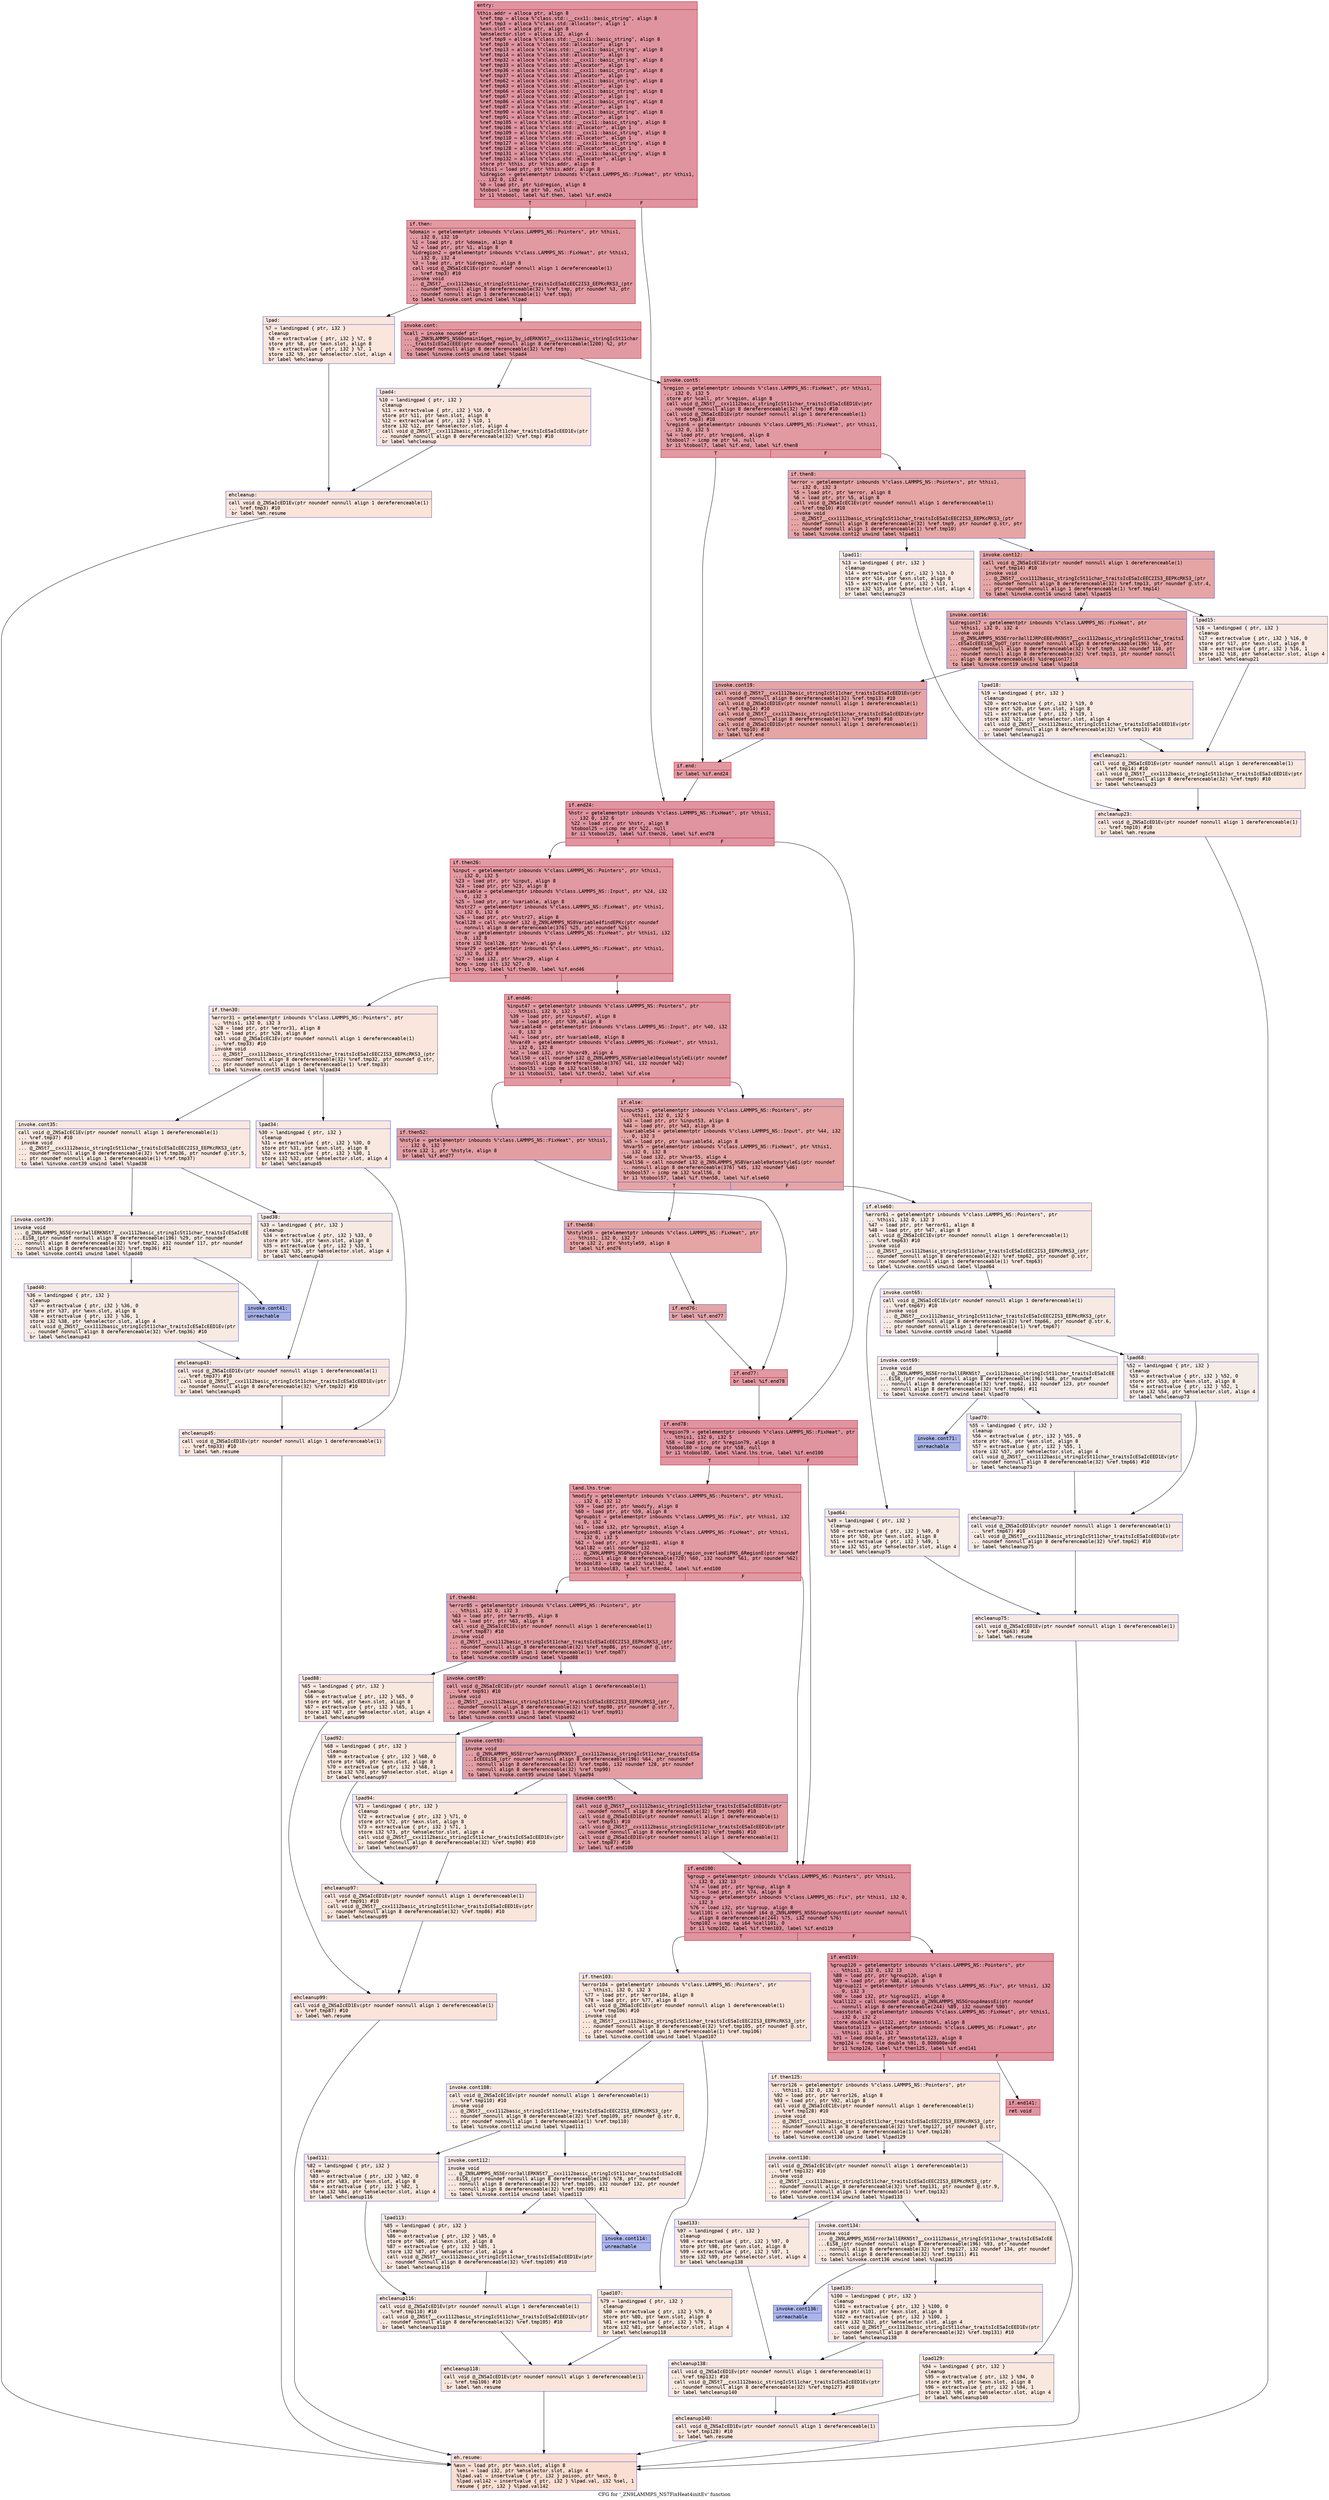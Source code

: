 digraph "CFG for '_ZN9LAMMPS_NS7FixHeat4initEv' function" {
	label="CFG for '_ZN9LAMMPS_NS7FixHeat4initEv' function";

	Node0x559ef208a3f0 [shape=record,color="#b70d28ff", style=filled, fillcolor="#b70d2870" fontname="Courier",label="{entry:\l|  %this.addr = alloca ptr, align 8\l  %ref.tmp = alloca %\"class.std::__cxx11::basic_string\", align 8\l  %ref.tmp3 = alloca %\"class.std::allocator\", align 1\l  %exn.slot = alloca ptr, align 8\l  %ehselector.slot = alloca i32, align 4\l  %ref.tmp9 = alloca %\"class.std::__cxx11::basic_string\", align 8\l  %ref.tmp10 = alloca %\"class.std::allocator\", align 1\l  %ref.tmp13 = alloca %\"class.std::__cxx11::basic_string\", align 8\l  %ref.tmp14 = alloca %\"class.std::allocator\", align 1\l  %ref.tmp32 = alloca %\"class.std::__cxx11::basic_string\", align 8\l  %ref.tmp33 = alloca %\"class.std::allocator\", align 1\l  %ref.tmp36 = alloca %\"class.std::__cxx11::basic_string\", align 8\l  %ref.tmp37 = alloca %\"class.std::allocator\", align 1\l  %ref.tmp62 = alloca %\"class.std::__cxx11::basic_string\", align 8\l  %ref.tmp63 = alloca %\"class.std::allocator\", align 1\l  %ref.tmp66 = alloca %\"class.std::__cxx11::basic_string\", align 8\l  %ref.tmp67 = alloca %\"class.std::allocator\", align 1\l  %ref.tmp86 = alloca %\"class.std::__cxx11::basic_string\", align 8\l  %ref.tmp87 = alloca %\"class.std::allocator\", align 1\l  %ref.tmp90 = alloca %\"class.std::__cxx11::basic_string\", align 8\l  %ref.tmp91 = alloca %\"class.std::allocator\", align 1\l  %ref.tmp105 = alloca %\"class.std::__cxx11::basic_string\", align 8\l  %ref.tmp106 = alloca %\"class.std::allocator\", align 1\l  %ref.tmp109 = alloca %\"class.std::__cxx11::basic_string\", align 8\l  %ref.tmp110 = alloca %\"class.std::allocator\", align 1\l  %ref.tmp127 = alloca %\"class.std::__cxx11::basic_string\", align 8\l  %ref.tmp128 = alloca %\"class.std::allocator\", align 1\l  %ref.tmp131 = alloca %\"class.std::__cxx11::basic_string\", align 8\l  %ref.tmp132 = alloca %\"class.std::allocator\", align 1\l  store ptr %this, ptr %this.addr, align 8\l  %this1 = load ptr, ptr %this.addr, align 8\l  %idregion = getelementptr inbounds %\"class.LAMMPS_NS::FixHeat\", ptr %this1,\l... i32 0, i32 4\l  %0 = load ptr, ptr %idregion, align 8\l  %tobool = icmp ne ptr %0, null\l  br i1 %tobool, label %if.then, label %if.end24\l|{<s0>T|<s1>F}}"];
	Node0x559ef208a3f0:s0 -> Node0x559ef208bdb0[tooltip="entry -> if.then\nProbability 62.50%" ];
	Node0x559ef208a3f0:s1 -> Node0x559ef208be20[tooltip="entry -> if.end24\nProbability 37.50%" ];
	Node0x559ef208bdb0 [shape=record,color="#b70d28ff", style=filled, fillcolor="#bb1b2c70" fontname="Courier",label="{if.then:\l|  %domain = getelementptr inbounds %\"class.LAMMPS_NS::Pointers\", ptr %this1,\l... i32 0, i32 10\l  %1 = load ptr, ptr %domain, align 8\l  %2 = load ptr, ptr %1, align 8\l  %idregion2 = getelementptr inbounds %\"class.LAMMPS_NS::FixHeat\", ptr %this1,\l... i32 0, i32 4\l  %3 = load ptr, ptr %idregion2, align 8\l  call void @_ZNSaIcEC1Ev(ptr noundef nonnull align 1 dereferenceable(1)\l... %ref.tmp3) #10\l  invoke void\l... @_ZNSt7__cxx1112basic_stringIcSt11char_traitsIcESaIcEEC2IS3_EEPKcRKS3_(ptr\l... noundef nonnull align 8 dereferenceable(32) %ref.tmp, ptr noundef %3, ptr\l... noundef nonnull align 1 dereferenceable(1) %ref.tmp3)\l          to label %invoke.cont unwind label %lpad\l}"];
	Node0x559ef208bdb0 -> Node0x559ef208c420[tooltip="if.then -> invoke.cont\nProbability 100.00%" ];
	Node0x559ef208bdb0 -> Node0x559ef208c4a0[tooltip="if.then -> lpad\nProbability 0.00%" ];
	Node0x559ef208c420 [shape=record,color="#b70d28ff", style=filled, fillcolor="#bb1b2c70" fontname="Courier",label="{invoke.cont:\l|  %call = invoke noundef ptr\l... @_ZNK9LAMMPS_NS6Domain16get_region_by_idERKNSt7__cxx1112basic_stringIcSt11char\l..._traitsIcESaIcEEE(ptr noundef nonnull align 8 dereferenceable(1200) %2, ptr\l... noundef nonnull align 8 dereferenceable(32) %ref.tmp)\l          to label %invoke.cont5 unwind label %lpad4\l}"];
	Node0x559ef208c420 -> Node0x559ef208c3d0[tooltip="invoke.cont -> invoke.cont5\nProbability 100.00%" ];
	Node0x559ef208c420 -> Node0x559ef208c740[tooltip="invoke.cont -> lpad4\nProbability 0.00%" ];
	Node0x559ef208c3d0 [shape=record,color="#b70d28ff", style=filled, fillcolor="#bb1b2c70" fontname="Courier",label="{invoke.cont5:\l|  %region = getelementptr inbounds %\"class.LAMMPS_NS::FixHeat\", ptr %this1,\l... i32 0, i32 5\l  store ptr %call, ptr %region, align 8\l  call void @_ZNSt7__cxx1112basic_stringIcSt11char_traitsIcESaIcEED1Ev(ptr\l... noundef nonnull align 8 dereferenceable(32) %ref.tmp) #10\l  call void @_ZNSaIcED1Ev(ptr noundef nonnull align 1 dereferenceable(1)\l... %ref.tmp3) #10\l  %region6 = getelementptr inbounds %\"class.LAMMPS_NS::FixHeat\", ptr %this1,\l... i32 0, i32 5\l  %4 = load ptr, ptr %region6, align 8\l  %tobool7 = icmp ne ptr %4, null\l  br i1 %tobool7, label %if.end, label %if.then8\l|{<s0>T|<s1>F}}"];
	Node0x559ef208c3d0:s0 -> Node0x559ef208cf00[tooltip="invoke.cont5 -> if.end\nProbability 62.50%" ];
	Node0x559ef208c3d0:s1 -> Node0x559ef208cf70[tooltip="invoke.cont5 -> if.then8\nProbability 37.50%" ];
	Node0x559ef208cf70 [shape=record,color="#3d50c3ff", style=filled, fillcolor="#c5333470" fontname="Courier",label="{if.then8:\l|  %error = getelementptr inbounds %\"class.LAMMPS_NS::Pointers\", ptr %this1,\l... i32 0, i32 3\l  %5 = load ptr, ptr %error, align 8\l  %6 = load ptr, ptr %5, align 8\l  call void @_ZNSaIcEC1Ev(ptr noundef nonnull align 1 dereferenceable(1)\l... %ref.tmp10) #10\l  invoke void\l... @_ZNSt7__cxx1112basic_stringIcSt11char_traitsIcESaIcEEC2IS3_EEPKcRKS3_(ptr\l... noundef nonnull align 8 dereferenceable(32) %ref.tmp9, ptr noundef @.str, ptr\l... noundef nonnull align 1 dereferenceable(1) %ref.tmp10)\l          to label %invoke.cont12 unwind label %lpad11\l}"];
	Node0x559ef208cf70 -> Node0x559ef208da20[tooltip="if.then8 -> invoke.cont12\nProbability 100.00%" ];
	Node0x559ef208cf70 -> Node0x559ef208daa0[tooltip="if.then8 -> lpad11\nProbability 0.00%" ];
	Node0x559ef208da20 [shape=record,color="#3d50c3ff", style=filled, fillcolor="#c5333470" fontname="Courier",label="{invoke.cont12:\l|  call void @_ZNSaIcEC1Ev(ptr noundef nonnull align 1 dereferenceable(1)\l... %ref.tmp14) #10\l  invoke void\l... @_ZNSt7__cxx1112basic_stringIcSt11char_traitsIcESaIcEEC2IS3_EEPKcRKS3_(ptr\l... noundef nonnull align 8 dereferenceable(32) %ref.tmp13, ptr noundef @.str.4,\l... ptr noundef nonnull align 1 dereferenceable(1) %ref.tmp14)\l          to label %invoke.cont16 unwind label %lpad15\l}"];
	Node0x559ef208da20 -> Node0x559ef208de20[tooltip="invoke.cont12 -> invoke.cont16\nProbability 100.00%" ];
	Node0x559ef208da20 -> Node0x559ef208de70[tooltip="invoke.cont12 -> lpad15\nProbability 0.00%" ];
	Node0x559ef208de20 [shape=record,color="#3d50c3ff", style=filled, fillcolor="#c5333470" fontname="Courier",label="{invoke.cont16:\l|  %idregion17 = getelementptr inbounds %\"class.LAMMPS_NS::FixHeat\", ptr\l... %this1, i32 0, i32 4\l  invoke void\l... @_ZN9LAMMPS_NS5Error3allIJRPcEEEvRKNSt7__cxx1112basic_stringIcSt11char_traitsI\l...cESaIcEEEiSB_DpOT_(ptr noundef nonnull align 8 dereferenceable(196) %6, ptr\l... noundef nonnull align 8 dereferenceable(32) %ref.tmp9, i32 noundef 110, ptr\l... noundef nonnull align 8 dereferenceable(32) %ref.tmp13, ptr noundef nonnull\l... align 8 dereferenceable(8) %idregion17)\l          to label %invoke.cont19 unwind label %lpad18\l}"];
	Node0x559ef208de20 -> Node0x559ef208ddd0[tooltip="invoke.cont16 -> invoke.cont19\nProbability 100.00%" ];
	Node0x559ef208de20 -> Node0x559ef207a230[tooltip="invoke.cont16 -> lpad18\nProbability 0.00%" ];
	Node0x559ef208ddd0 [shape=record,color="#3d50c3ff", style=filled, fillcolor="#c5333470" fontname="Courier",label="{invoke.cont19:\l|  call void @_ZNSt7__cxx1112basic_stringIcSt11char_traitsIcESaIcEED1Ev(ptr\l... noundef nonnull align 8 dereferenceable(32) %ref.tmp13) #10\l  call void @_ZNSaIcED1Ev(ptr noundef nonnull align 1 dereferenceable(1)\l... %ref.tmp14) #10\l  call void @_ZNSt7__cxx1112basic_stringIcSt11char_traitsIcESaIcEED1Ev(ptr\l... noundef nonnull align 8 dereferenceable(32) %ref.tmp9) #10\l  call void @_ZNSaIcED1Ev(ptr noundef nonnull align 1 dereferenceable(1)\l... %ref.tmp10) #10\l  br label %if.end\l}"];
	Node0x559ef208ddd0 -> Node0x559ef208cf00[tooltip="invoke.cont19 -> if.end\nProbability 100.00%" ];
	Node0x559ef208c4a0 [shape=record,color="#3d50c3ff", style=filled, fillcolor="#f3c7b170" fontname="Courier",label="{lpad:\l|  %7 = landingpad \{ ptr, i32 \}\l          cleanup\l  %8 = extractvalue \{ ptr, i32 \} %7, 0\l  store ptr %8, ptr %exn.slot, align 8\l  %9 = extractvalue \{ ptr, i32 \} %7, 1\l  store i32 %9, ptr %ehselector.slot, align 4\l  br label %ehcleanup\l}"];
	Node0x559ef208c4a0 -> Node0x559ef207ab60[tooltip="lpad -> ehcleanup\nProbability 100.00%" ];
	Node0x559ef208c740 [shape=record,color="#3d50c3ff", style=filled, fillcolor="#f3c7b170" fontname="Courier",label="{lpad4:\l|  %10 = landingpad \{ ptr, i32 \}\l          cleanup\l  %11 = extractvalue \{ ptr, i32 \} %10, 0\l  store ptr %11, ptr %exn.slot, align 8\l  %12 = extractvalue \{ ptr, i32 \} %10, 1\l  store i32 %12, ptr %ehselector.slot, align 4\l  call void @_ZNSt7__cxx1112basic_stringIcSt11char_traitsIcESaIcEED1Ev(ptr\l... noundef nonnull align 8 dereferenceable(32) %ref.tmp) #10\l  br label %ehcleanup\l}"];
	Node0x559ef208c740 -> Node0x559ef207ab60[tooltip="lpad4 -> ehcleanup\nProbability 100.00%" ];
	Node0x559ef207ab60 [shape=record,color="#3d50c3ff", style=filled, fillcolor="#f5c1a970" fontname="Courier",label="{ehcleanup:\l|  call void @_ZNSaIcED1Ev(ptr noundef nonnull align 1 dereferenceable(1)\l... %ref.tmp3) #10\l  br label %eh.resume\l}"];
	Node0x559ef207ab60 -> Node0x559ef207b110[tooltip="ehcleanup -> eh.resume\nProbability 100.00%" ];
	Node0x559ef208daa0 [shape=record,color="#3d50c3ff", style=filled, fillcolor="#efcebd70" fontname="Courier",label="{lpad11:\l|  %13 = landingpad \{ ptr, i32 \}\l          cleanup\l  %14 = extractvalue \{ ptr, i32 \} %13, 0\l  store ptr %14, ptr %exn.slot, align 8\l  %15 = extractvalue \{ ptr, i32 \} %13, 1\l  store i32 %15, ptr %ehselector.slot, align 4\l  br label %ehcleanup23\l}"];
	Node0x559ef208daa0 -> Node0x559ef207b460[tooltip="lpad11 -> ehcleanup23\nProbability 100.00%" ];
	Node0x559ef208de70 [shape=record,color="#3d50c3ff", style=filled, fillcolor="#efcebd70" fontname="Courier",label="{lpad15:\l|  %16 = landingpad \{ ptr, i32 \}\l          cleanup\l  %17 = extractvalue \{ ptr, i32 \} %16, 0\l  store ptr %17, ptr %exn.slot, align 8\l  %18 = extractvalue \{ ptr, i32 \} %16, 1\l  store i32 %18, ptr %ehselector.slot, align 4\l  br label %ehcleanup21\l}"];
	Node0x559ef208de70 -> Node0x559ef207b830[tooltip="lpad15 -> ehcleanup21\nProbability 100.00%" ];
	Node0x559ef207a230 [shape=record,color="#3d50c3ff", style=filled, fillcolor="#efcebd70" fontname="Courier",label="{lpad18:\l|  %19 = landingpad \{ ptr, i32 \}\l          cleanup\l  %20 = extractvalue \{ ptr, i32 \} %19, 0\l  store ptr %20, ptr %exn.slot, align 8\l  %21 = extractvalue \{ ptr, i32 \} %19, 1\l  store i32 %21, ptr %ehselector.slot, align 4\l  call void @_ZNSt7__cxx1112basic_stringIcSt11char_traitsIcESaIcEED1Ev(ptr\l... noundef nonnull align 8 dereferenceable(32) %ref.tmp13) #10\l  br label %ehcleanup21\l}"];
	Node0x559ef207a230 -> Node0x559ef207b830[tooltip="lpad18 -> ehcleanup21\nProbability 100.00%" ];
	Node0x559ef207b830 [shape=record,color="#3d50c3ff", style=filled, fillcolor="#f2cab570" fontname="Courier",label="{ehcleanup21:\l|  call void @_ZNSaIcED1Ev(ptr noundef nonnull align 1 dereferenceable(1)\l... %ref.tmp14) #10\l  call void @_ZNSt7__cxx1112basic_stringIcSt11char_traitsIcESaIcEED1Ev(ptr\l... noundef nonnull align 8 dereferenceable(32) %ref.tmp9) #10\l  br label %ehcleanup23\l}"];
	Node0x559ef207b830 -> Node0x559ef207b460[tooltip="ehcleanup21 -> ehcleanup23\nProbability 100.00%" ];
	Node0x559ef207b460 [shape=record,color="#3d50c3ff", style=filled, fillcolor="#f3c7b170" fontname="Courier",label="{ehcleanup23:\l|  call void @_ZNSaIcED1Ev(ptr noundef nonnull align 1 dereferenceable(1)\l... %ref.tmp10) #10\l  br label %eh.resume\l}"];
	Node0x559ef207b460 -> Node0x559ef207b110[tooltip="ehcleanup23 -> eh.resume\nProbability 100.00%" ];
	Node0x559ef208cf00 [shape=record,color="#b70d28ff", style=filled, fillcolor="#bb1b2c70" fontname="Courier",label="{if.end:\l|  br label %if.end24\l}"];
	Node0x559ef208cf00 -> Node0x559ef208be20[tooltip="if.end -> if.end24\nProbability 100.00%" ];
	Node0x559ef208be20 [shape=record,color="#b70d28ff", style=filled, fillcolor="#b70d2870" fontname="Courier",label="{if.end24:\l|  %hstr = getelementptr inbounds %\"class.LAMMPS_NS::FixHeat\", ptr %this1,\l... i32 0, i32 6\l  %22 = load ptr, ptr %hstr, align 8\l  %tobool25 = icmp ne ptr %22, null\l  br i1 %tobool25, label %if.then26, label %if.end78\l|{<s0>T|<s1>F}}"];
	Node0x559ef208be20:s0 -> Node0x559ef2092400[tooltip="if.end24 -> if.then26\nProbability 62.50%" ];
	Node0x559ef208be20:s1 -> Node0x559ef2092480[tooltip="if.end24 -> if.end78\nProbability 37.50%" ];
	Node0x559ef2092400 [shape=record,color="#b70d28ff", style=filled, fillcolor="#bb1b2c70" fontname="Courier",label="{if.then26:\l|  %input = getelementptr inbounds %\"class.LAMMPS_NS::Pointers\", ptr %this1,\l... i32 0, i32 5\l  %23 = load ptr, ptr %input, align 8\l  %24 = load ptr, ptr %23, align 8\l  %variable = getelementptr inbounds %\"class.LAMMPS_NS::Input\", ptr %24, i32\l... 0, i32 3\l  %25 = load ptr, ptr %variable, align 8\l  %hstr27 = getelementptr inbounds %\"class.LAMMPS_NS::FixHeat\", ptr %this1,\l... i32 0, i32 6\l  %26 = load ptr, ptr %hstr27, align 8\l  %call28 = call noundef i32 @_ZN9LAMMPS_NS8Variable4findEPKc(ptr noundef\l... nonnull align 8 dereferenceable(376) %25, ptr noundef %26)\l  %hvar = getelementptr inbounds %\"class.LAMMPS_NS::FixHeat\", ptr %this1, i32\l... 0, i32 8\l  store i32 %call28, ptr %hvar, align 4\l  %hvar29 = getelementptr inbounds %\"class.LAMMPS_NS::FixHeat\", ptr %this1,\l... i32 0, i32 8\l  %27 = load i32, ptr %hvar29, align 4\l  %cmp = icmp slt i32 %27, 0\l  br i1 %cmp, label %if.then30, label %if.end46\l|{<s0>T|<s1>F}}"];
	Node0x559ef2092400:s0 -> Node0x559ef2092fe0[tooltip="if.then26 -> if.then30\nProbability 0.00%" ];
	Node0x559ef2092400:s1 -> Node0x559ef2093060[tooltip="if.then26 -> if.end46\nProbability 100.00%" ];
	Node0x559ef2092fe0 [shape=record,color="#3d50c3ff", style=filled, fillcolor="#f3c7b170" fontname="Courier",label="{if.then30:\l|  %error31 = getelementptr inbounds %\"class.LAMMPS_NS::Pointers\", ptr\l... %this1, i32 0, i32 3\l  %28 = load ptr, ptr %error31, align 8\l  %29 = load ptr, ptr %28, align 8\l  call void @_ZNSaIcEC1Ev(ptr noundef nonnull align 1 dereferenceable(1)\l... %ref.tmp33) #10\l  invoke void\l... @_ZNSt7__cxx1112basic_stringIcSt11char_traitsIcESaIcEEC2IS3_EEPKcRKS3_(ptr\l... noundef nonnull align 8 dereferenceable(32) %ref.tmp32, ptr noundef @.str,\l... ptr noundef nonnull align 1 dereferenceable(1) %ref.tmp33)\l          to label %invoke.cont35 unwind label %lpad34\l}"];
	Node0x559ef2092fe0 -> Node0x559ef2093550[tooltip="if.then30 -> invoke.cont35\nProbability 50.00%" ];
	Node0x559ef2092fe0 -> Node0x559ef20935d0[tooltip="if.then30 -> lpad34\nProbability 50.00%" ];
	Node0x559ef2093550 [shape=record,color="#3d50c3ff", style=filled, fillcolor="#f1ccb870" fontname="Courier",label="{invoke.cont35:\l|  call void @_ZNSaIcEC1Ev(ptr noundef nonnull align 1 dereferenceable(1)\l... %ref.tmp37) #10\l  invoke void\l... @_ZNSt7__cxx1112basic_stringIcSt11char_traitsIcESaIcEEC2IS3_EEPKcRKS3_(ptr\l... noundef nonnull align 8 dereferenceable(32) %ref.tmp36, ptr noundef @.str.5,\l... ptr noundef nonnull align 1 dereferenceable(1) %ref.tmp37)\l          to label %invoke.cont39 unwind label %lpad38\l}"];
	Node0x559ef2093550 -> Node0x559ef2093950[tooltip="invoke.cont35 -> invoke.cont39\nProbability 50.00%" ];
	Node0x559ef2093550 -> Node0x559ef20939a0[tooltip="invoke.cont35 -> lpad38\nProbability 50.00%" ];
	Node0x559ef2093950 [shape=record,color="#3d50c3ff", style=filled, fillcolor="#eed0c070" fontname="Courier",label="{invoke.cont39:\l|  invoke void\l... @_ZN9LAMMPS_NS5Error3allERKNSt7__cxx1112basic_stringIcSt11char_traitsIcESaIcEE\l...EiS8_(ptr noundef nonnull align 8 dereferenceable(196) %29, ptr noundef\l... nonnull align 8 dereferenceable(32) %ref.tmp32, i32 noundef 117, ptr noundef\l... nonnull align 8 dereferenceable(32) %ref.tmp36) #11\l          to label %invoke.cont41 unwind label %lpad40\l}"];
	Node0x559ef2093950 -> Node0x559ef2093900[tooltip="invoke.cont39 -> invoke.cont41\nProbability 0.00%" ];
	Node0x559ef2093950 -> Node0x559ef2093cc0[tooltip="invoke.cont39 -> lpad40\nProbability 100.00%" ];
	Node0x559ef2093900 [shape=record,color="#3d50c3ff", style=filled, fillcolor="#3d50c370" fontname="Courier",label="{invoke.cont41:\l|  unreachable\l}"];
	Node0x559ef20935d0 [shape=record,color="#3d50c3ff", style=filled, fillcolor="#f1ccb870" fontname="Courier",label="{lpad34:\l|  %30 = landingpad \{ ptr, i32 \}\l          cleanup\l  %31 = extractvalue \{ ptr, i32 \} %30, 0\l  store ptr %31, ptr %exn.slot, align 8\l  %32 = extractvalue \{ ptr, i32 \} %30, 1\l  store i32 %32, ptr %ehselector.slot, align 4\l  br label %ehcleanup45\l}"];
	Node0x559ef20935d0 -> Node0x559ef2094280[tooltip="lpad34 -> ehcleanup45\nProbability 100.00%" ];
	Node0x559ef20939a0 [shape=record,color="#3d50c3ff", style=filled, fillcolor="#eed0c070" fontname="Courier",label="{lpad38:\l|  %33 = landingpad \{ ptr, i32 \}\l          cleanup\l  %34 = extractvalue \{ ptr, i32 \} %33, 0\l  store ptr %34, ptr %exn.slot, align 8\l  %35 = extractvalue \{ ptr, i32 \} %33, 1\l  store i32 %35, ptr %ehselector.slot, align 4\l  br label %ehcleanup43\l}"];
	Node0x559ef20939a0 -> Node0x559ef20945d0[tooltip="lpad38 -> ehcleanup43\nProbability 100.00%" ];
	Node0x559ef2093cc0 [shape=record,color="#3d50c3ff", style=filled, fillcolor="#eed0c070" fontname="Courier",label="{lpad40:\l|  %36 = landingpad \{ ptr, i32 \}\l          cleanup\l  %37 = extractvalue \{ ptr, i32 \} %36, 0\l  store ptr %37, ptr %exn.slot, align 8\l  %38 = extractvalue \{ ptr, i32 \} %36, 1\l  store i32 %38, ptr %ehselector.slot, align 4\l  call void @_ZNSt7__cxx1112basic_stringIcSt11char_traitsIcESaIcEED1Ev(ptr\l... noundef nonnull align 8 dereferenceable(32) %ref.tmp36) #10\l  br label %ehcleanup43\l}"];
	Node0x559ef2093cc0 -> Node0x559ef20945d0[tooltip="lpad40 -> ehcleanup43\nProbability 100.00%" ];
	Node0x559ef20945d0 [shape=record,color="#3d50c3ff", style=filled, fillcolor="#f1ccb870" fontname="Courier",label="{ehcleanup43:\l|  call void @_ZNSaIcED1Ev(ptr noundef nonnull align 1 dereferenceable(1)\l... %ref.tmp37) #10\l  call void @_ZNSt7__cxx1112basic_stringIcSt11char_traitsIcESaIcEED1Ev(ptr\l... noundef nonnull align 8 dereferenceable(32) %ref.tmp32) #10\l  br label %ehcleanup45\l}"];
	Node0x559ef20945d0 -> Node0x559ef2094280[tooltip="ehcleanup43 -> ehcleanup45\nProbability 100.00%" ];
	Node0x559ef2094280 [shape=record,color="#3d50c3ff", style=filled, fillcolor="#f3c7b170" fontname="Courier",label="{ehcleanup45:\l|  call void @_ZNSaIcED1Ev(ptr noundef nonnull align 1 dereferenceable(1)\l... %ref.tmp33) #10\l  br label %eh.resume\l}"];
	Node0x559ef2094280 -> Node0x559ef207b110[tooltip="ehcleanup45 -> eh.resume\nProbability 100.00%" ];
	Node0x559ef2093060 [shape=record,color="#b70d28ff", style=filled, fillcolor="#bb1b2c70" fontname="Courier",label="{if.end46:\l|  %input47 = getelementptr inbounds %\"class.LAMMPS_NS::Pointers\", ptr\l... %this1, i32 0, i32 5\l  %39 = load ptr, ptr %input47, align 8\l  %40 = load ptr, ptr %39, align 8\l  %variable48 = getelementptr inbounds %\"class.LAMMPS_NS::Input\", ptr %40, i32\l... 0, i32 3\l  %41 = load ptr, ptr %variable48, align 8\l  %hvar49 = getelementptr inbounds %\"class.LAMMPS_NS::FixHeat\", ptr %this1,\l... i32 0, i32 8\l  %42 = load i32, ptr %hvar49, align 4\l  %call50 = call noundef i32 @_ZN9LAMMPS_NS8Variable10equalstyleEi(ptr noundef\l... nonnull align 8 dereferenceable(376) %41, i32 noundef %42)\l  %tobool51 = icmp ne i32 %call50, 0\l  br i1 %tobool51, label %if.then52, label %if.else\l|{<s0>T|<s1>F}}"];
	Node0x559ef2093060:s0 -> Node0x559ef2095610[tooltip="if.end46 -> if.then52\nProbability 62.50%" ];
	Node0x559ef2093060:s1 -> Node0x559ef2095690[tooltip="if.end46 -> if.else\nProbability 37.50%" ];
	Node0x559ef2095610 [shape=record,color="#3d50c3ff", style=filled, fillcolor="#be242e70" fontname="Courier",label="{if.then52:\l|  %hstyle = getelementptr inbounds %\"class.LAMMPS_NS::FixHeat\", ptr %this1,\l... i32 0, i32 7\l  store i32 1, ptr %hstyle, align 8\l  br label %if.end77\l}"];
	Node0x559ef2095610 -> Node0x559ef2095910[tooltip="if.then52 -> if.end77\nProbability 100.00%" ];
	Node0x559ef2095690 [shape=record,color="#3d50c3ff", style=filled, fillcolor="#c5333470" fontname="Courier",label="{if.else:\l|  %input53 = getelementptr inbounds %\"class.LAMMPS_NS::Pointers\", ptr\l... %this1, i32 0, i32 5\l  %43 = load ptr, ptr %input53, align 8\l  %44 = load ptr, ptr %43, align 8\l  %variable54 = getelementptr inbounds %\"class.LAMMPS_NS::Input\", ptr %44, i32\l... 0, i32 3\l  %45 = load ptr, ptr %variable54, align 8\l  %hvar55 = getelementptr inbounds %\"class.LAMMPS_NS::FixHeat\", ptr %this1,\l... i32 0, i32 8\l  %46 = load i32, ptr %hvar55, align 4\l  %call56 = call noundef i32 @_ZN9LAMMPS_NS8Variable9atomstyleEi(ptr noundef\l... nonnull align 8 dereferenceable(376) %45, i32 noundef %46)\l  %tobool57 = icmp ne i32 %call56, 0\l  br i1 %tobool57, label %if.then58, label %if.else60\l|{<s0>T|<s1>F}}"];
	Node0x559ef2095690:s0 -> Node0x559ef2096170[tooltip="if.else -> if.then58\nProbability 100.00%" ];
	Node0x559ef2095690:s1 -> Node0x559ef208d180[tooltip="if.else -> if.else60\nProbability 0.00%" ];
	Node0x559ef2096170 [shape=record,color="#3d50c3ff", style=filled, fillcolor="#c5333470" fontname="Courier",label="{if.then58:\l|  %hstyle59 = getelementptr inbounds %\"class.LAMMPS_NS::FixHeat\", ptr\l... %this1, i32 0, i32 7\l  store i32 2, ptr %hstyle59, align 8\l  br label %if.end76\l}"];
	Node0x559ef2096170 -> Node0x559ef208d4a0[tooltip="if.then58 -> if.end76\nProbability 100.00%" ];
	Node0x559ef208d180 [shape=record,color="#3d50c3ff", style=filled, fillcolor="#efcebd70" fontname="Courier",label="{if.else60:\l|  %error61 = getelementptr inbounds %\"class.LAMMPS_NS::Pointers\", ptr\l... %this1, i32 0, i32 3\l  %47 = load ptr, ptr %error61, align 8\l  %48 = load ptr, ptr %47, align 8\l  call void @_ZNSaIcEC1Ev(ptr noundef nonnull align 1 dereferenceable(1)\l... %ref.tmp63) #10\l  invoke void\l... @_ZNSt7__cxx1112basic_stringIcSt11char_traitsIcESaIcEEC2IS3_EEPKcRKS3_(ptr\l... noundef nonnull align 8 dereferenceable(32) %ref.tmp62, ptr noundef @.str,\l... ptr noundef nonnull align 1 dereferenceable(1) %ref.tmp63)\l          to label %invoke.cont65 unwind label %lpad64\l}"];
	Node0x559ef208d180 -> Node0x559ef2097780[tooltip="if.else60 -> invoke.cont65\nProbability 50.00%" ];
	Node0x559ef208d180 -> Node0x559ef20977d0[tooltip="if.else60 -> lpad64\nProbability 50.00%" ];
	Node0x559ef2097780 [shape=record,color="#3d50c3ff", style=filled, fillcolor="#eed0c070" fontname="Courier",label="{invoke.cont65:\l|  call void @_ZNSaIcEC1Ev(ptr noundef nonnull align 1 dereferenceable(1)\l... %ref.tmp67) #10\l  invoke void\l... @_ZNSt7__cxx1112basic_stringIcSt11char_traitsIcESaIcEEC2IS3_EEPKcRKS3_(ptr\l... noundef nonnull align 8 dereferenceable(32) %ref.tmp66, ptr noundef @.str.6,\l... ptr noundef nonnull align 1 dereferenceable(1) %ref.tmp67)\l          to label %invoke.cont69 unwind label %lpad68\l}"];
	Node0x559ef2097780 -> Node0x559ef2097b50[tooltip="invoke.cont65 -> invoke.cont69\nProbability 50.00%" ];
	Node0x559ef2097780 -> Node0x559ef2097ba0[tooltip="invoke.cont65 -> lpad68\nProbability 50.00%" ];
	Node0x559ef2097b50 [shape=record,color="#3d50c3ff", style=filled, fillcolor="#ead5c970" fontname="Courier",label="{invoke.cont69:\l|  invoke void\l... @_ZN9LAMMPS_NS5Error3allERKNSt7__cxx1112basic_stringIcSt11char_traitsIcESaIcEE\l...EiS8_(ptr noundef nonnull align 8 dereferenceable(196) %48, ptr noundef\l... nonnull align 8 dereferenceable(32) %ref.tmp62, i32 noundef 123, ptr noundef\l... nonnull align 8 dereferenceable(32) %ref.tmp66) #11\l          to label %invoke.cont71 unwind label %lpad70\l}"];
	Node0x559ef2097b50 -> Node0x559ef2097b00[tooltip="invoke.cont69 -> invoke.cont71\nProbability 0.00%" ];
	Node0x559ef2097b50 -> Node0x559ef2097ec0[tooltip="invoke.cont69 -> lpad70\nProbability 100.00%" ];
	Node0x559ef2097b00 [shape=record,color="#3d50c3ff", style=filled, fillcolor="#3d50c370" fontname="Courier",label="{invoke.cont71:\l|  unreachable\l}"];
	Node0x559ef20977d0 [shape=record,color="#3d50c3ff", style=filled, fillcolor="#eed0c070" fontname="Courier",label="{lpad64:\l|  %49 = landingpad \{ ptr, i32 \}\l          cleanup\l  %50 = extractvalue \{ ptr, i32 \} %49, 0\l  store ptr %50, ptr %exn.slot, align 8\l  %51 = extractvalue \{ ptr, i32 \} %49, 1\l  store i32 %51, ptr %ehselector.slot, align 4\l  br label %ehcleanup75\l}"];
	Node0x559ef20977d0 -> Node0x559ef2098480[tooltip="lpad64 -> ehcleanup75\nProbability 100.00%" ];
	Node0x559ef2097ba0 [shape=record,color="#3d50c3ff", style=filled, fillcolor="#ead5c970" fontname="Courier",label="{lpad68:\l|  %52 = landingpad \{ ptr, i32 \}\l          cleanup\l  %53 = extractvalue \{ ptr, i32 \} %52, 0\l  store ptr %53, ptr %exn.slot, align 8\l  %54 = extractvalue \{ ptr, i32 \} %52, 1\l  store i32 %54, ptr %ehselector.slot, align 4\l  br label %ehcleanup73\l}"];
	Node0x559ef2097ba0 -> Node0x559ef20987d0[tooltip="lpad68 -> ehcleanup73\nProbability 100.00%" ];
	Node0x559ef2097ec0 [shape=record,color="#3d50c3ff", style=filled, fillcolor="#ead5c970" fontname="Courier",label="{lpad70:\l|  %55 = landingpad \{ ptr, i32 \}\l          cleanup\l  %56 = extractvalue \{ ptr, i32 \} %55, 0\l  store ptr %56, ptr %exn.slot, align 8\l  %57 = extractvalue \{ ptr, i32 \} %55, 1\l  store i32 %57, ptr %ehselector.slot, align 4\l  call void @_ZNSt7__cxx1112basic_stringIcSt11char_traitsIcESaIcEED1Ev(ptr\l... noundef nonnull align 8 dereferenceable(32) %ref.tmp66) #10\l  br label %ehcleanup73\l}"];
	Node0x559ef2097ec0 -> Node0x559ef20987d0[tooltip="lpad70 -> ehcleanup73\nProbability 100.00%" ];
	Node0x559ef20987d0 [shape=record,color="#3d50c3ff", style=filled, fillcolor="#eed0c070" fontname="Courier",label="{ehcleanup73:\l|  call void @_ZNSaIcED1Ev(ptr noundef nonnull align 1 dereferenceable(1)\l... %ref.tmp67) #10\l  call void @_ZNSt7__cxx1112basic_stringIcSt11char_traitsIcESaIcEED1Ev(ptr\l... noundef nonnull align 8 dereferenceable(32) %ref.tmp62) #10\l  br label %ehcleanup75\l}"];
	Node0x559ef20987d0 -> Node0x559ef2098480[tooltip="ehcleanup73 -> ehcleanup75\nProbability 100.00%" ];
	Node0x559ef2098480 [shape=record,color="#3d50c3ff", style=filled, fillcolor="#efcebd70" fontname="Courier",label="{ehcleanup75:\l|  call void @_ZNSaIcED1Ev(ptr noundef nonnull align 1 dereferenceable(1)\l... %ref.tmp63) #10\l  br label %eh.resume\l}"];
	Node0x559ef2098480 -> Node0x559ef207b110[tooltip="ehcleanup75 -> eh.resume\nProbability 100.00%" ];
	Node0x559ef208d4a0 [shape=record,color="#3d50c3ff", style=filled, fillcolor="#c5333470" fontname="Courier",label="{if.end76:\l|  br label %if.end77\l}"];
	Node0x559ef208d4a0 -> Node0x559ef2095910[tooltip="if.end76 -> if.end77\nProbability 100.00%" ];
	Node0x559ef2095910 [shape=record,color="#b70d28ff", style=filled, fillcolor="#bb1b2c70" fontname="Courier",label="{if.end77:\l|  br label %if.end78\l}"];
	Node0x559ef2095910 -> Node0x559ef2092480[tooltip="if.end77 -> if.end78\nProbability 100.00%" ];
	Node0x559ef2092480 [shape=record,color="#b70d28ff", style=filled, fillcolor="#b70d2870" fontname="Courier",label="{if.end78:\l|  %region79 = getelementptr inbounds %\"class.LAMMPS_NS::FixHeat\", ptr\l... %this1, i32 0, i32 5\l  %58 = load ptr, ptr %region79, align 8\l  %tobool80 = icmp ne ptr %58, null\l  br i1 %tobool80, label %land.lhs.true, label %if.end100\l|{<s0>T|<s1>F}}"];
	Node0x559ef2092480:s0 -> Node0x559ef20993d0[tooltip="if.end78 -> land.lhs.true\nProbability 62.50%" ];
	Node0x559ef2092480:s1 -> Node0x559ef2099450[tooltip="if.end78 -> if.end100\nProbability 37.50%" ];
	Node0x559ef20993d0 [shape=record,color="#b70d28ff", style=filled, fillcolor="#bb1b2c70" fontname="Courier",label="{land.lhs.true:\l|  %modify = getelementptr inbounds %\"class.LAMMPS_NS::Pointers\", ptr %this1,\l... i32 0, i32 12\l  %59 = load ptr, ptr %modify, align 8\l  %60 = load ptr, ptr %59, align 8\l  %groupbit = getelementptr inbounds %\"class.LAMMPS_NS::Fix\", ptr %this1, i32\l... 0, i32 4\l  %61 = load i32, ptr %groupbit, align 4\l  %region81 = getelementptr inbounds %\"class.LAMMPS_NS::FixHeat\", ptr %this1,\l... i32 0, i32 5\l  %62 = load ptr, ptr %region81, align 8\l  %call82 = call noundef i32\l... @_ZN9LAMMPS_NS6Modify26check_rigid_region_overlapEiPNS_6RegionE(ptr noundef\l... nonnull align 8 dereferenceable(720) %60, i32 noundef %61, ptr noundef %62)\l  %tobool83 = icmp ne i32 %call82, 0\l  br i1 %tobool83, label %if.then84, label %if.end100\l|{<s0>T|<s1>F}}"];
	Node0x559ef20993d0:s0 -> Node0x559ef2099a50[tooltip="land.lhs.true -> if.then84\nProbability 62.50%" ];
	Node0x559ef20993d0:s1 -> Node0x559ef2099450[tooltip="land.lhs.true -> if.end100\nProbability 37.50%" ];
	Node0x559ef2099a50 [shape=record,color="#3d50c3ff", style=filled, fillcolor="#be242e70" fontname="Courier",label="{if.then84:\l|  %error85 = getelementptr inbounds %\"class.LAMMPS_NS::Pointers\", ptr\l... %this1, i32 0, i32 3\l  %63 = load ptr, ptr %error85, align 8\l  %64 = load ptr, ptr %63, align 8\l  call void @_ZNSaIcEC1Ev(ptr noundef nonnull align 1 dereferenceable(1)\l... %ref.tmp87) #10\l  invoke void\l... @_ZNSt7__cxx1112basic_stringIcSt11char_traitsIcESaIcEEC2IS3_EEPKcRKS3_(ptr\l... noundef nonnull align 8 dereferenceable(32) %ref.tmp86, ptr noundef @.str,\l... ptr noundef nonnull align 1 dereferenceable(1) %ref.tmp87)\l          to label %invoke.cont89 unwind label %lpad88\l}"];
	Node0x559ef2099a50 -> Node0x559ef209a0e0[tooltip="if.then84 -> invoke.cont89\nProbability 100.00%" ];
	Node0x559ef2099a50 -> Node0x559ef209a160[tooltip="if.then84 -> lpad88\nProbability 0.00%" ];
	Node0x559ef209a0e0 [shape=record,color="#3d50c3ff", style=filled, fillcolor="#be242e70" fontname="Courier",label="{invoke.cont89:\l|  call void @_ZNSaIcEC1Ev(ptr noundef nonnull align 1 dereferenceable(1)\l... %ref.tmp91) #10\l  invoke void\l... @_ZNSt7__cxx1112basic_stringIcSt11char_traitsIcESaIcEEC2IS3_EEPKcRKS3_(ptr\l... noundef nonnull align 8 dereferenceable(32) %ref.tmp90, ptr noundef @.str.7,\l... ptr noundef nonnull align 1 dereferenceable(1) %ref.tmp91)\l          to label %invoke.cont93 unwind label %lpad92\l}"];
	Node0x559ef209a0e0 -> Node0x559ef209a480[tooltip="invoke.cont89 -> invoke.cont93\nProbability 100.00%" ];
	Node0x559ef209a0e0 -> Node0x559ef209a4d0[tooltip="invoke.cont89 -> lpad92\nProbability 0.00%" ];
	Node0x559ef209a480 [shape=record,color="#3d50c3ff", style=filled, fillcolor="#be242e70" fontname="Courier",label="{invoke.cont93:\l|  invoke void\l... @_ZN9LAMMPS_NS5Error7warningERKNSt7__cxx1112basic_stringIcSt11char_traitsIcESa\l...IcEEEiS8_(ptr noundef nonnull align 8 dereferenceable(196) %64, ptr noundef\l... nonnull align 8 dereferenceable(32) %ref.tmp86, i32 noundef 128, ptr noundef\l... nonnull align 8 dereferenceable(32) %ref.tmp90)\l          to label %invoke.cont95 unwind label %lpad94\l}"];
	Node0x559ef209a480 -> Node0x559ef209a430[tooltip="invoke.cont93 -> invoke.cont95\nProbability 100.00%" ];
	Node0x559ef209a480 -> Node0x559ef209a790[tooltip="invoke.cont93 -> lpad94\nProbability 0.00%" ];
	Node0x559ef209a430 [shape=record,color="#3d50c3ff", style=filled, fillcolor="#be242e70" fontname="Courier",label="{invoke.cont95:\l|  call void @_ZNSt7__cxx1112basic_stringIcSt11char_traitsIcESaIcEED1Ev(ptr\l... noundef nonnull align 8 dereferenceable(32) %ref.tmp90) #10\l  call void @_ZNSaIcED1Ev(ptr noundef nonnull align 1 dereferenceable(1)\l... %ref.tmp91) #10\l  call void @_ZNSt7__cxx1112basic_stringIcSt11char_traitsIcESaIcEED1Ev(ptr\l... noundef nonnull align 8 dereferenceable(32) %ref.tmp86) #10\l  call void @_ZNSaIcED1Ev(ptr noundef nonnull align 1 dereferenceable(1)\l... %ref.tmp87) #10\l  br label %if.end100\l}"];
	Node0x559ef209a430 -> Node0x559ef2099450[tooltip="invoke.cont95 -> if.end100\nProbability 100.00%" ];
	Node0x559ef209a160 [shape=record,color="#3d50c3ff", style=filled, fillcolor="#f2cab570" fontname="Courier",label="{lpad88:\l|  %65 = landingpad \{ ptr, i32 \}\l          cleanup\l  %66 = extractvalue \{ ptr, i32 \} %65, 0\l  store ptr %66, ptr %exn.slot, align 8\l  %67 = extractvalue \{ ptr, i32 \} %65, 1\l  store i32 %67, ptr %ehselector.slot, align 4\l  br label %ehcleanup99\l}"];
	Node0x559ef209a160 -> Node0x559ef209b250[tooltip="lpad88 -> ehcleanup99\nProbability 100.00%" ];
	Node0x559ef209a4d0 [shape=record,color="#3d50c3ff", style=filled, fillcolor="#f2cab570" fontname="Courier",label="{lpad92:\l|  %68 = landingpad \{ ptr, i32 \}\l          cleanup\l  %69 = extractvalue \{ ptr, i32 \} %68, 0\l  store ptr %69, ptr %exn.slot, align 8\l  %70 = extractvalue \{ ptr, i32 \} %68, 1\l  store i32 %70, ptr %ehselector.slot, align 4\l  br label %ehcleanup97\l}"];
	Node0x559ef209a4d0 -> Node0x559ef209b5c0[tooltip="lpad92 -> ehcleanup97\nProbability 100.00%" ];
	Node0x559ef209a790 [shape=record,color="#3d50c3ff", style=filled, fillcolor="#f2cab570" fontname="Courier",label="{lpad94:\l|  %71 = landingpad \{ ptr, i32 \}\l          cleanup\l  %72 = extractvalue \{ ptr, i32 \} %71, 0\l  store ptr %72, ptr %exn.slot, align 8\l  %73 = extractvalue \{ ptr, i32 \} %71, 1\l  store i32 %73, ptr %ehselector.slot, align 4\l  call void @_ZNSt7__cxx1112basic_stringIcSt11char_traitsIcESaIcEED1Ev(ptr\l... noundef nonnull align 8 dereferenceable(32) %ref.tmp90) #10\l  br label %ehcleanup97\l}"];
	Node0x559ef209a790 -> Node0x559ef209b5c0[tooltip="lpad94 -> ehcleanup97\nProbability 100.00%" ];
	Node0x559ef209b5c0 [shape=record,color="#3d50c3ff", style=filled, fillcolor="#f4c5ad70" fontname="Courier",label="{ehcleanup97:\l|  call void @_ZNSaIcED1Ev(ptr noundef nonnull align 1 dereferenceable(1)\l... %ref.tmp91) #10\l  call void @_ZNSt7__cxx1112basic_stringIcSt11char_traitsIcESaIcEED1Ev(ptr\l... noundef nonnull align 8 dereferenceable(32) %ref.tmp86) #10\l  br label %ehcleanup99\l}"];
	Node0x559ef209b5c0 -> Node0x559ef209b250[tooltip="ehcleanup97 -> ehcleanup99\nProbability 100.00%" ];
	Node0x559ef209b250 [shape=record,color="#3d50c3ff", style=filled, fillcolor="#f5c1a970" fontname="Courier",label="{ehcleanup99:\l|  call void @_ZNSaIcED1Ev(ptr noundef nonnull align 1 dereferenceable(1)\l... %ref.tmp87) #10\l  br label %eh.resume\l}"];
	Node0x559ef209b250 -> Node0x559ef207b110[tooltip="ehcleanup99 -> eh.resume\nProbability 100.00%" ];
	Node0x559ef2099450 [shape=record,color="#b70d28ff", style=filled, fillcolor="#b70d2870" fontname="Courier",label="{if.end100:\l|  %group = getelementptr inbounds %\"class.LAMMPS_NS::Pointers\", ptr %this1,\l... i32 0, i32 13\l  %74 = load ptr, ptr %group, align 8\l  %75 = load ptr, ptr %74, align 8\l  %igroup = getelementptr inbounds %\"class.LAMMPS_NS::Fix\", ptr %this1, i32 0,\l... i32 3\l  %76 = load i32, ptr %igroup, align 8\l  %call101 = call noundef i64 @_ZN9LAMMPS_NS5Group5countEi(ptr noundef nonnull\l... align 8 dereferenceable(244) %75, i32 noundef %76)\l  %cmp102 = icmp eq i64 %call101, 0\l  br i1 %cmp102, label %if.then103, label %if.end119\l|{<s0>T|<s1>F}}"];
	Node0x559ef2099450:s0 -> Node0x559ef209c4c0[tooltip="if.end100 -> if.then103\nProbability 0.00%" ];
	Node0x559ef2099450:s1 -> Node0x559ef209c540[tooltip="if.end100 -> if.end119\nProbability 100.00%" ];
	Node0x559ef209c4c0 [shape=record,color="#3d50c3ff", style=filled, fillcolor="#f4c5ad70" fontname="Courier",label="{if.then103:\l|  %error104 = getelementptr inbounds %\"class.LAMMPS_NS::Pointers\", ptr\l... %this1, i32 0, i32 3\l  %77 = load ptr, ptr %error104, align 8\l  %78 = load ptr, ptr %77, align 8\l  call void @_ZNSaIcEC1Ev(ptr noundef nonnull align 1 dereferenceable(1)\l... %ref.tmp106) #10\l  invoke void\l... @_ZNSt7__cxx1112basic_stringIcSt11char_traitsIcESaIcEEC2IS3_EEPKcRKS3_(ptr\l... noundef nonnull align 8 dereferenceable(32) %ref.tmp105, ptr noundef @.str,\l... ptr noundef nonnull align 1 dereferenceable(1) %ref.tmp106)\l          to label %invoke.cont108 unwind label %lpad107\l}"];
	Node0x559ef209c4c0 -> Node0x559ef209ca40[tooltip="if.then103 -> invoke.cont108\nProbability 50.00%" ];
	Node0x559ef209c4c0 -> Node0x559ef209cac0[tooltip="if.then103 -> lpad107\nProbability 50.00%" ];
	Node0x559ef209ca40 [shape=record,color="#3d50c3ff", style=filled, fillcolor="#f2cab570" fontname="Courier",label="{invoke.cont108:\l|  call void @_ZNSaIcEC1Ev(ptr noundef nonnull align 1 dereferenceable(1)\l... %ref.tmp110) #10\l  invoke void\l... @_ZNSt7__cxx1112basic_stringIcSt11char_traitsIcESaIcEEC2IS3_EEPKcRKS3_(ptr\l... noundef nonnull align 8 dereferenceable(32) %ref.tmp109, ptr noundef @.str.8,\l... ptr noundef nonnull align 1 dereferenceable(1) %ref.tmp110)\l          to label %invoke.cont112 unwind label %lpad111\l}"];
	Node0x559ef209ca40 -> Node0x559ef209ce40[tooltip="invoke.cont108 -> invoke.cont112\nProbability 50.00%" ];
	Node0x559ef209ca40 -> Node0x559ef209ce90[tooltip="invoke.cont108 -> lpad111\nProbability 50.00%" ];
	Node0x559ef209ce40 [shape=record,color="#3d50c3ff", style=filled, fillcolor="#f1ccb870" fontname="Courier",label="{invoke.cont112:\l|  invoke void\l... @_ZN9LAMMPS_NS5Error3allERKNSt7__cxx1112basic_stringIcSt11char_traitsIcESaIcEE\l...EiS8_(ptr noundef nonnull align 8 dereferenceable(196) %78, ptr noundef\l... nonnull align 8 dereferenceable(32) %ref.tmp105, i32 noundef 132, ptr noundef\l... nonnull align 8 dereferenceable(32) %ref.tmp109) #11\l          to label %invoke.cont114 unwind label %lpad113\l}"];
	Node0x559ef209ce40 -> Node0x559ef209cdf0[tooltip="invoke.cont112 -> invoke.cont114\nProbability 0.00%" ];
	Node0x559ef209ce40 -> Node0x559ef209d1b0[tooltip="invoke.cont112 -> lpad113\nProbability 100.00%" ];
	Node0x559ef209cdf0 [shape=record,color="#3d50c3ff", style=filled, fillcolor="#4358cb70" fontname="Courier",label="{invoke.cont114:\l|  unreachable\l}"];
	Node0x559ef209cac0 [shape=record,color="#3d50c3ff", style=filled, fillcolor="#f2cab570" fontname="Courier",label="{lpad107:\l|  %79 = landingpad \{ ptr, i32 \}\l          cleanup\l  %80 = extractvalue \{ ptr, i32 \} %79, 0\l  store ptr %80, ptr %exn.slot, align 8\l  %81 = extractvalue \{ ptr, i32 \} %79, 1\l  store i32 %81, ptr %ehselector.slot, align 4\l  br label %ehcleanup118\l}"];
	Node0x559ef209cac0 -> Node0x559ef209d770[tooltip="lpad107 -> ehcleanup118\nProbability 100.00%" ];
	Node0x559ef209ce90 [shape=record,color="#3d50c3ff", style=filled, fillcolor="#f1ccb870" fontname="Courier",label="{lpad111:\l|  %82 = landingpad \{ ptr, i32 \}\l          cleanup\l  %83 = extractvalue \{ ptr, i32 \} %82, 0\l  store ptr %83, ptr %exn.slot, align 8\l  %84 = extractvalue \{ ptr, i32 \} %82, 1\l  store i32 %84, ptr %ehselector.slot, align 4\l  br label %ehcleanup116\l}"];
	Node0x559ef209ce90 -> Node0x559ef209dac0[tooltip="lpad111 -> ehcleanup116\nProbability 100.00%" ];
	Node0x559ef209d1b0 [shape=record,color="#3d50c3ff", style=filled, fillcolor="#f1ccb870" fontname="Courier",label="{lpad113:\l|  %85 = landingpad \{ ptr, i32 \}\l          cleanup\l  %86 = extractvalue \{ ptr, i32 \} %85, 0\l  store ptr %86, ptr %exn.slot, align 8\l  %87 = extractvalue \{ ptr, i32 \} %85, 1\l  store i32 %87, ptr %ehselector.slot, align 4\l  call void @_ZNSt7__cxx1112basic_stringIcSt11char_traitsIcESaIcEED1Ev(ptr\l... noundef nonnull align 8 dereferenceable(32) %ref.tmp109) #10\l  br label %ehcleanup116\l}"];
	Node0x559ef209d1b0 -> Node0x559ef209dac0[tooltip="lpad113 -> ehcleanup116\nProbability 100.00%" ];
	Node0x559ef209dac0 [shape=record,color="#3d50c3ff", style=filled, fillcolor="#f2cab570" fontname="Courier",label="{ehcleanup116:\l|  call void @_ZNSaIcED1Ev(ptr noundef nonnull align 1 dereferenceable(1)\l... %ref.tmp110) #10\l  call void @_ZNSt7__cxx1112basic_stringIcSt11char_traitsIcESaIcEED1Ev(ptr\l... noundef nonnull align 8 dereferenceable(32) %ref.tmp105) #10\l  br label %ehcleanup118\l}"];
	Node0x559ef209dac0 -> Node0x559ef209d770[tooltip="ehcleanup116 -> ehcleanup118\nProbability 100.00%" ];
	Node0x559ef209d770 [shape=record,color="#3d50c3ff", style=filled, fillcolor="#f4c5ad70" fontname="Courier",label="{ehcleanup118:\l|  call void @_ZNSaIcED1Ev(ptr noundef nonnull align 1 dereferenceable(1)\l... %ref.tmp106) #10\l  br label %eh.resume\l}"];
	Node0x559ef209d770 -> Node0x559ef207b110[tooltip="ehcleanup118 -> eh.resume\nProbability 100.00%" ];
	Node0x559ef209c540 [shape=record,color="#b70d28ff", style=filled, fillcolor="#b70d2870" fontname="Courier",label="{if.end119:\l|  %group120 = getelementptr inbounds %\"class.LAMMPS_NS::Pointers\", ptr\l... %this1, i32 0, i32 13\l  %88 = load ptr, ptr %group120, align 8\l  %89 = load ptr, ptr %88, align 8\l  %igroup121 = getelementptr inbounds %\"class.LAMMPS_NS::Fix\", ptr %this1, i32\l... 0, i32 3\l  %90 = load i32, ptr %igroup121, align 8\l  %call122 = call noundef double @_ZN9LAMMPS_NS5Group4massEi(ptr noundef\l... nonnull align 8 dereferenceable(244) %89, i32 noundef %90)\l  %masstotal = getelementptr inbounds %\"class.LAMMPS_NS::FixHeat\", ptr %this1,\l... i32 0, i32 2\l  store double %call122, ptr %masstotal, align 8\l  %masstotal123 = getelementptr inbounds %\"class.LAMMPS_NS::FixHeat\", ptr\l... %this1, i32 0, i32 2\l  %91 = load double, ptr %masstotal123, align 8\l  %cmp124 = fcmp ole double %91, 0.000000e+00\l  br i1 %cmp124, label %if.then125, label %if.end141\l|{<s0>T|<s1>F}}"];
	Node0x559ef209c540:s0 -> Node0x559ef209ecc0[tooltip="if.end119 -> if.then125\nProbability 0.00%" ];
	Node0x559ef209c540:s1 -> Node0x559ef209ed40[tooltip="if.end119 -> if.end141\nProbability 100.00%" ];
	Node0x559ef209ecc0 [shape=record,color="#3d50c3ff", style=filled, fillcolor="#f4c5ad70" fontname="Courier",label="{if.then125:\l|  %error126 = getelementptr inbounds %\"class.LAMMPS_NS::Pointers\", ptr\l... %this1, i32 0, i32 3\l  %92 = load ptr, ptr %error126, align 8\l  %93 = load ptr, ptr %92, align 8\l  call void @_ZNSaIcEC1Ev(ptr noundef nonnull align 1 dereferenceable(1)\l... %ref.tmp128) #10\l  invoke void\l... @_ZNSt7__cxx1112basic_stringIcSt11char_traitsIcESaIcEEC2IS3_EEPKcRKS3_(ptr\l... noundef nonnull align 8 dereferenceable(32) %ref.tmp127, ptr noundef @.str,\l... ptr noundef nonnull align 1 dereferenceable(1) %ref.tmp128)\l          to label %invoke.cont130 unwind label %lpad129\l}"];
	Node0x559ef209ecc0 -> Node0x559ef209f1e0[tooltip="if.then125 -> invoke.cont130\nProbability 50.00%" ];
	Node0x559ef209ecc0 -> Node0x559ef209f260[tooltip="if.then125 -> lpad129\nProbability 50.00%" ];
	Node0x559ef209f1e0 [shape=record,color="#3d50c3ff", style=filled, fillcolor="#f2cab570" fontname="Courier",label="{invoke.cont130:\l|  call void @_ZNSaIcEC1Ev(ptr noundef nonnull align 1 dereferenceable(1)\l... %ref.tmp132) #10\l  invoke void\l... @_ZNSt7__cxx1112basic_stringIcSt11char_traitsIcESaIcEEC2IS3_EEPKcRKS3_(ptr\l... noundef nonnull align 8 dereferenceable(32) %ref.tmp131, ptr noundef @.str.9,\l... ptr noundef nonnull align 1 dereferenceable(1) %ref.tmp132)\l          to label %invoke.cont134 unwind label %lpad133\l}"];
	Node0x559ef209f1e0 -> Node0x559ef209f580[tooltip="invoke.cont130 -> invoke.cont134\nProbability 50.00%" ];
	Node0x559ef209f1e0 -> Node0x559ef209f5d0[tooltip="invoke.cont130 -> lpad133\nProbability 50.00%" ];
	Node0x559ef209f580 [shape=record,color="#3d50c3ff", style=filled, fillcolor="#f1ccb870" fontname="Courier",label="{invoke.cont134:\l|  invoke void\l... @_ZN9LAMMPS_NS5Error3allERKNSt7__cxx1112basic_stringIcSt11char_traitsIcESaIcEE\l...EiS8_(ptr noundef nonnull align 8 dereferenceable(196) %93, ptr noundef\l... nonnull align 8 dereferenceable(32) %ref.tmp127, i32 noundef 134, ptr noundef\l... nonnull align 8 dereferenceable(32) %ref.tmp131) #11\l          to label %invoke.cont136 unwind label %lpad135\l}"];
	Node0x559ef209f580 -> Node0x559ef209f530[tooltip="invoke.cont134 -> invoke.cont136\nProbability 0.00%" ];
	Node0x559ef209f580 -> Node0x559ef209f8f0[tooltip="invoke.cont134 -> lpad135\nProbability 100.00%" ];
	Node0x559ef209f530 [shape=record,color="#3d50c3ff", style=filled, fillcolor="#4358cb70" fontname="Courier",label="{invoke.cont136:\l|  unreachable\l}"];
	Node0x559ef209f260 [shape=record,color="#3d50c3ff", style=filled, fillcolor="#f2cab570" fontname="Courier",label="{lpad129:\l|  %94 = landingpad \{ ptr, i32 \}\l          cleanup\l  %95 = extractvalue \{ ptr, i32 \} %94, 0\l  store ptr %95, ptr %exn.slot, align 8\l  %96 = extractvalue \{ ptr, i32 \} %94, 1\l  store i32 %96, ptr %ehselector.slot, align 4\l  br label %ehcleanup140\l}"];
	Node0x559ef209f260 -> Node0x559ef2096fe0[tooltip="lpad129 -> ehcleanup140\nProbability 100.00%" ];
	Node0x559ef209f5d0 [shape=record,color="#3d50c3ff", style=filled, fillcolor="#f1ccb870" fontname="Courier",label="{lpad133:\l|  %97 = landingpad \{ ptr, i32 \}\l          cleanup\l  %98 = extractvalue \{ ptr, i32 \} %97, 0\l  store ptr %98, ptr %exn.slot, align 8\l  %99 = extractvalue \{ ptr, i32 \} %97, 1\l  store i32 %99, ptr %ehselector.slot, align 4\l  br label %ehcleanup138\l}"];
	Node0x559ef209f5d0 -> Node0x559ef2097330[tooltip="lpad133 -> ehcleanup138\nProbability 100.00%" ];
	Node0x559ef209f8f0 [shape=record,color="#3d50c3ff", style=filled, fillcolor="#f1ccb870" fontname="Courier",label="{lpad135:\l|  %100 = landingpad \{ ptr, i32 \}\l          cleanup\l  %101 = extractvalue \{ ptr, i32 \} %100, 0\l  store ptr %101, ptr %exn.slot, align 8\l  %102 = extractvalue \{ ptr, i32 \} %100, 1\l  store i32 %102, ptr %ehselector.slot, align 4\l  call void @_ZNSt7__cxx1112basic_stringIcSt11char_traitsIcESaIcEED1Ev(ptr\l... noundef nonnull align 8 dereferenceable(32) %ref.tmp131) #10\l  br label %ehcleanup138\l}"];
	Node0x559ef209f8f0 -> Node0x559ef2097330[tooltip="lpad135 -> ehcleanup138\nProbability 100.00%" ];
	Node0x559ef2097330 [shape=record,color="#3d50c3ff", style=filled, fillcolor="#f2cab570" fontname="Courier",label="{ehcleanup138:\l|  call void @_ZNSaIcED1Ev(ptr noundef nonnull align 1 dereferenceable(1)\l... %ref.tmp132) #10\l  call void @_ZNSt7__cxx1112basic_stringIcSt11char_traitsIcESaIcEED1Ev(ptr\l... noundef nonnull align 8 dereferenceable(32) %ref.tmp127) #10\l  br label %ehcleanup140\l}"];
	Node0x559ef2097330 -> Node0x559ef2096fe0[tooltip="ehcleanup138 -> ehcleanup140\nProbability 100.00%" ];
	Node0x559ef2096fe0 [shape=record,color="#3d50c3ff", style=filled, fillcolor="#f4c5ad70" fontname="Courier",label="{ehcleanup140:\l|  call void @_ZNSaIcED1Ev(ptr noundef nonnull align 1 dereferenceable(1)\l... %ref.tmp128) #10\l  br label %eh.resume\l}"];
	Node0x559ef2096fe0 -> Node0x559ef207b110[tooltip="ehcleanup140 -> eh.resume\nProbability 100.00%" ];
	Node0x559ef209ed40 [shape=record,color="#b70d28ff", style=filled, fillcolor="#b70d2870" fontname="Courier",label="{if.end141:\l|  ret void\l}"];
	Node0x559ef207b110 [shape=record,color="#3d50c3ff", style=filled, fillcolor="#f7b59970" fontname="Courier",label="{eh.resume:\l|  %exn = load ptr, ptr %exn.slot, align 8\l  %sel = load i32, ptr %ehselector.slot, align 4\l  %lpad.val = insertvalue \{ ptr, i32 \} poison, ptr %exn, 0\l  %lpad.val142 = insertvalue \{ ptr, i32 \} %lpad.val, i32 %sel, 1\l  resume \{ ptr, i32 \} %lpad.val142\l}"];
}
